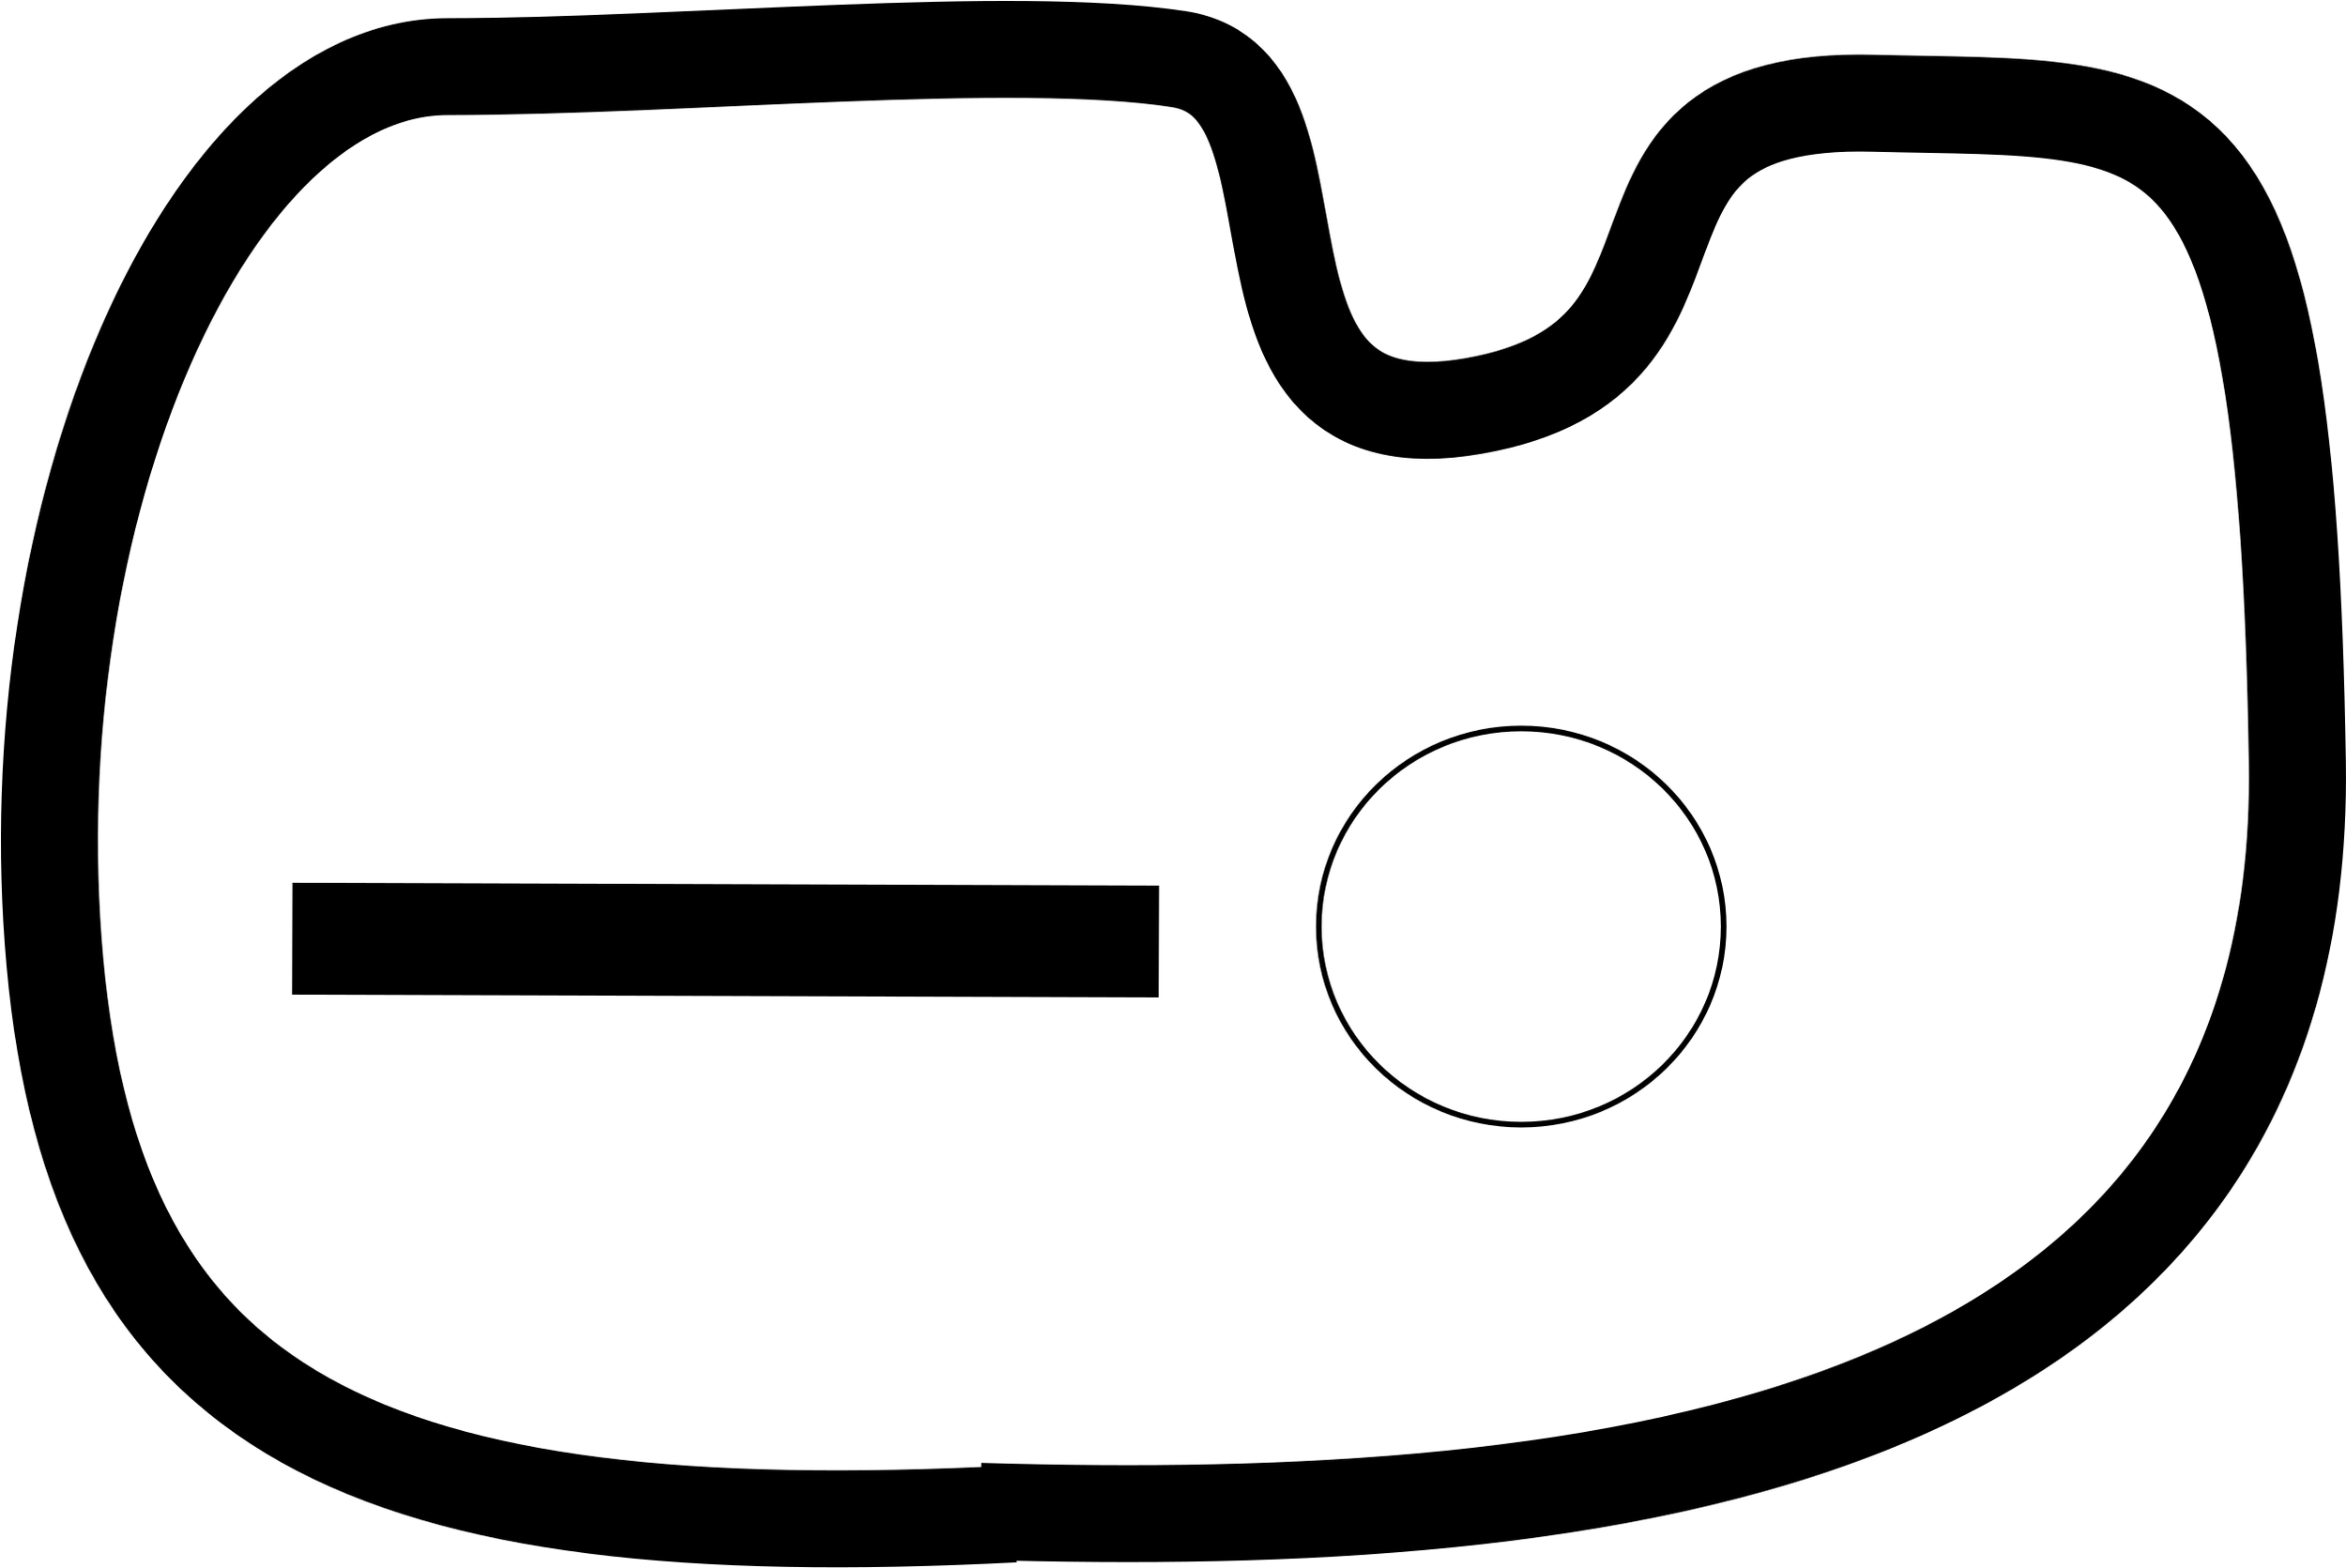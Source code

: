 <?xml version="1.0" encoding="UTF-8"?>
<dia:diagram xmlns:dia="http://www.lysator.liu.se/~alla/dia/">
  <dia:layer name="Background" visible="true" active="true">
    <dia:object type="Standard - Line" version="0" id="O0">
      <dia:attribute name="obj_pos">
        <dia:point val="8.4,23.95"/>
      </dia:attribute>
      <dia:attribute name="obj_bb">
        <dia:rectangle val="5.39,20.94;57.86,27.11"/>
      </dia:attribute>
      <dia:attribute name="conn_endpoints">
        <dia:point val="8.4,23.95"/>
        <dia:point val="54.85,24.1"/>
      </dia:attribute>
      <dia:attribute name="numcp">
        <dia:int val="1"/>
      </dia:attribute>
      <dia:attribute name="line_width">
        <dia:real val="6"/>
      </dia:attribute>
    </dia:object>
    <dia:object type="Flowchart - Ellipse" version="0" id="O1">
      <dia:attribute name="obj_pos">
        <dia:point val="63.423,12.674"/>
      </dia:attribute>
      <dia:attribute name="obj_bb">
        <dia:rectangle val="63.273,12.524;85.275,34.075"/>
      </dia:attribute>
      <dia:attribute name="elem_corner">
        <dia:point val="63.423,12.674"/>
      </dia:attribute>
      <dia:attribute name="elem_width">
        <dia:real val="21.702"/>
      </dia:attribute>
      <dia:attribute name="elem_height">
        <dia:real val="21.251"/>
      </dia:attribute>
      <dia:attribute name="border_width">
        <dia:real val="0.3"/>
      </dia:attribute>
      <dia:attribute name="show_background">
        <dia:boolean val="false"/>
      </dia:attribute>
      <dia:attribute name="padding">
        <dia:real val="0.354"/>
      </dia:attribute>
      <dia:attribute name="text">
        <dia:composite type="text">
          <dia:attribute name="string">
            <dia:string>##</dia:string>
          </dia:attribute>
          <dia:attribute name="font">
            <dia:font family="sans" style="0" name="Helvetica"/>
          </dia:attribute>
          <dia:attribute name="height">
            <dia:real val="0.8"/>
          </dia:attribute>
          <dia:attribute name="pos">
            <dia:point val="74.274,23.495"/>
          </dia:attribute>
          <dia:attribute name="color">
            <dia:color val="#000000"/>
          </dia:attribute>
          <dia:attribute name="alignment">
            <dia:enum val="1"/>
          </dia:attribute>
        </dia:composite>
      </dia:attribute>
    </dia:object>
    <dia:object type="Standard - BezierLine" version="0" id="O2">
      <dia:attribute name="obj_pos">
        <dia:point val="45.255,54.663"/>
      </dia:attribute>
      <dia:attribute name="obj_bb">
        <dia:rectangle val="-7.217,-26.347;118.482,57.668"/>
      </dia:attribute>
      <dia:attribute name="bez_points">
        <dia:point val="45.255,54.663"/>
        <dia:point val="78.588,55.652"/>
        <dia:point val="116.441,51.457"/>
        <dia:point val="115.876,14.502"/>
        <dia:point val="115.311,-22.453"/>
        <dia:point val="109.803,-20.436"/>
        <dia:point val="93.136,-20.859"/>
        <dia:point val="76.469,-21.283"/>
        <dia:point val="86.525,-7.222"/>
        <dia:point val="71.725,-4.622"/>
        <dia:point val="56.925,-2.022"/>
        <dia:point val="64.888,-21.848"/>
        <dia:point val="55.925,-23.223"/>
        <dia:point val="46.962,-24.597"/>
        <dia:point val="29.577,-22.837"/>
        <dia:point val="16.725,-22.823"/>
        <dia:point val="3.873,-22.808"/>
        <dia:point val="-6.521,1.036"/>
        <dia:point val="-4.322,25.236"/>
        <dia:point val="-2.122,49.436"/>
        <dia:point val="12.091,56.605"/>
        <dia:point val="47.091,54.804"/>
      </dia:attribute>
      <dia:attribute name="corner_types">
        <dia:enum val="0"/>
        <dia:enum val="0"/>
        <dia:enum val="0"/>
        <dia:enum val="0"/>
        <dia:enum val="0"/>
        <dia:enum val="0"/>
        <dia:enum val="0"/>
        <dia:enum val="0"/>
      </dia:attribute>
      <dia:attribute name="line_width">
        <dia:real val="5.2"/>
      </dia:attribute>
    </dia:object>
  </dia:layer>
</dia:diagram>
